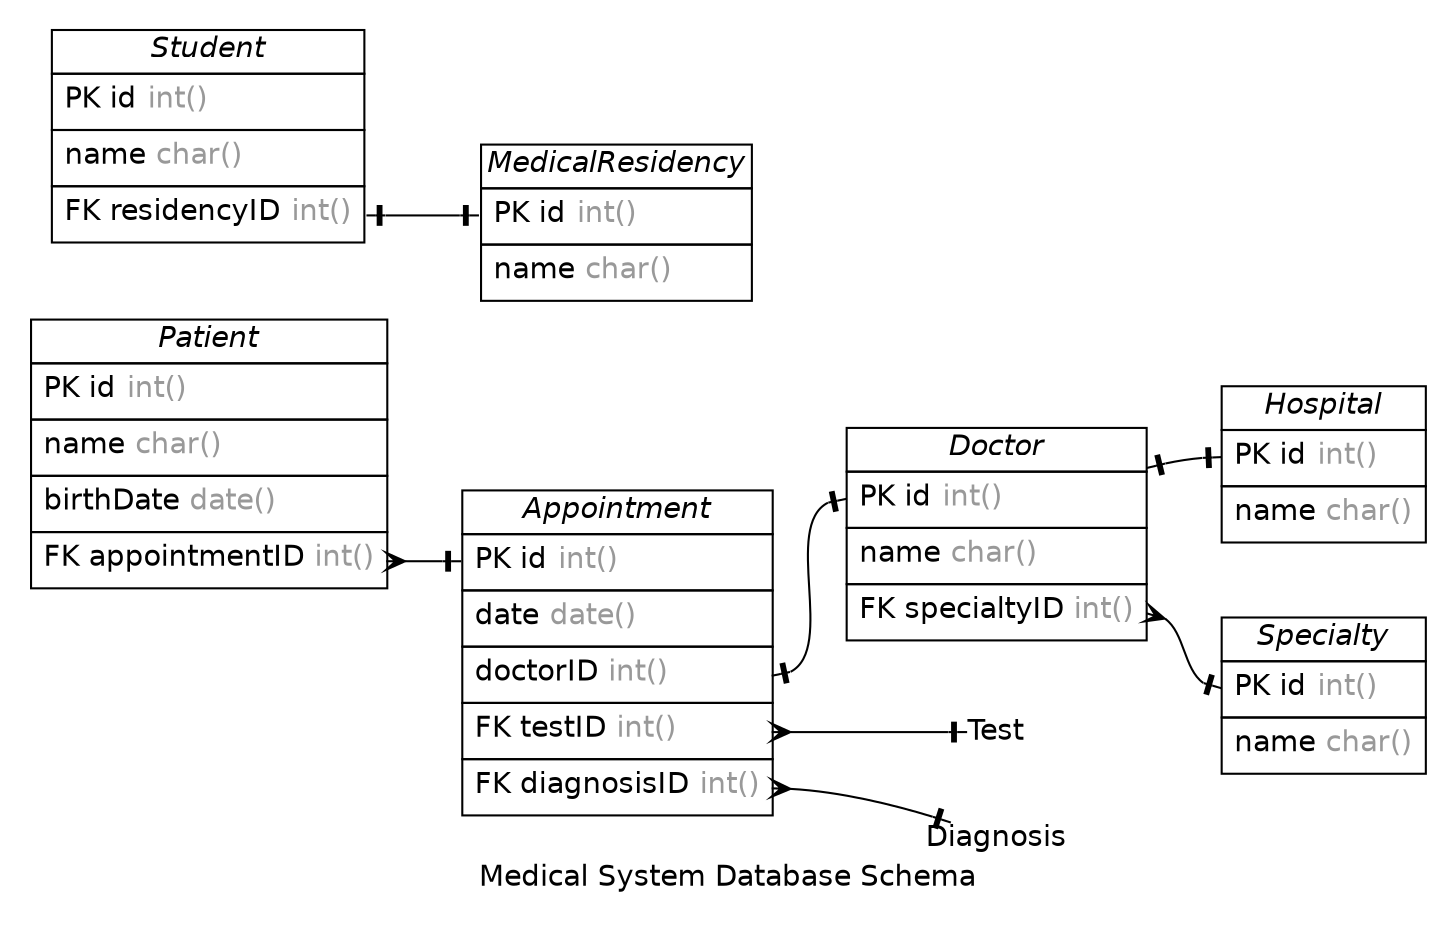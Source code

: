 /* created with ERDot < https://github.com/ehne/ERDot > */
digraph G {
    graph [
        nodesep=0.5;
        rankdir="LR";
        concentrate=true;
        splines="spline";
        fontname="Helvetica";
        pad="0.2,0.2",
        label="Medical System Database Schema",
        
    ];
    
    node [shape=plain, fontname="Helvetica"];
    edge [
        dir=both,
        fontsize=12,
        arrowsize=0.9,
        penwidth=1.0,
        labelangle=32,
        labeldistance=1.8,
        fontname="Helvetica"
    ];
    
    "Patient" [ label=<
        <table border="0" cellborder="1" cellspacing="0" >
        <tr><td><i>Patient</i></td></tr>
        <tr><td port="id" align="left" cellpadding="5">PK id <font color="grey60">int()</font></td></tr>
        <tr><td port="name" align="left" cellpadding="5">name <font color="grey60">char()</font></td></tr>
        <tr><td port="birthDate" align="left" cellpadding="5">birthDate <font color="grey60">date()</font></td></tr>
        <tr><td port="appointmentID" align="left" cellpadding="5">FK appointmentID <font color="grey60">int()</font></td></tr>
    </table>>];
    "Appointment" [ label=<
        <table border="0" cellborder="1" cellspacing="0" >
        <tr><td><i>Appointment</i></td></tr>
        <tr><td port="id" align="left" cellpadding="5">PK id <font color="grey60">int()</font></td></tr>
        <tr><td port="date" align="left" cellpadding="5">date <font color="grey60">date()</font></td></tr>
        <tr><td port="doctorID" align="left" cellpadding="5">doctorID <font color="grey60">int()</font></td></tr>
        <tr><td port="testID" align="left" cellpadding="5">FK testID <font color="grey60">int()</font></td></tr>
        <tr><td port="diagnosisID" align="left" cellpadding="5">FK diagnosisID <font color="grey60">int()</font></td></tr>
    </table>>];
    "Doctor" [ label=<
        <table border="0" cellborder="1" cellspacing="0" >
        <tr><td><i>Doctor</i></td></tr>
        <tr><td port="id" align="left" cellpadding="5">PK id <font color="grey60">int()</font></td></tr>
        <tr><td port="name" align="left" cellpadding="5">name <font color="grey60">char()</font></td></tr>
        <tr><td port="specialtyID" align="left" cellpadding="5">FK specialtyID <font color="grey60">int()</font></td></tr>
    </table>>];
    "Specialty" [ label=<
        <table border="0" cellborder="1" cellspacing="0" >
        <tr><td><i>Specialty</i></td></tr>
        <tr><td port="id" align="left" cellpadding="5">PK id <font color="grey60">int()</font></td></tr>
        <tr><td port="name" align="left" cellpadding="5">name <font color="grey60">char()</font></td></tr>
    </table>>];
    "Student" [ label=<
        <table border="0" cellborder="1" cellspacing="0" >
        <tr><td><i>Student</i></td></tr>
        <tr><td port="id" align="left" cellpadding="5">PK id <font color="grey60">int()</font></td></tr>
        <tr><td port="name" align="left" cellpadding="5">name <font color="grey60">char()</font></td></tr>
        <tr><td port="residencyID" align="left" cellpadding="5">FK residencyID <font color="grey60">int()</font></td></tr>
    </table>>];
    "MedicalResidency" [ label=<
        <table border="0" cellborder="1" cellspacing="0" >
        <tr><td><i>MedicalResidency</i></td></tr>
        <tr><td port="id" align="left" cellpadding="5">PK id <font color="grey60">int()</font></td></tr>
        <tr><td port="name" align="left" cellpadding="5">name <font color="grey60">char()</font></td></tr>
    </table>>];
    "Hospital" [ label=<
        <table border="0" cellborder="1" cellspacing="0" >
        <tr><td><i>Hospital</i></td></tr>
        <tr><td port="id" align="left" cellpadding="5">PK id <font color="grey60">int()</font></td></tr>
        <tr><td port="name" align="left" cellpadding="5">name <font color="grey60">char()</font></td></tr>
    </table>>];

    
    "Patient":"appointmentID"->"Appointment":"id" [
        arrowhead=noneotee,

        arrowtail=ocrow,
    ];

    
    "Appointment":"doctorID"->"Doctor":"id" [
        arrowhead=noneotee,

        arrowtail=noneotee,
    ];

    
    "Appointment":"testID"->"Test":"id" [
        arrowhead=noneotee,

        arrowtail=ocrow,
    ];

    
    "Appointment":"diagnosisID"->"Diagnosis":"id" [
        arrowhead=noneotee,

        arrowtail=ocrow,
    ];

    
    "Doctor":"specialtyID"->"Specialty":"id" [
        arrowhead=noneotee,

        arrowtail=ocrow,
    ];

    
    "Student":"residencyID"->"MedicalResidency":"id" [
        arrowhead=noneotee,

        arrowtail=noneotee,
    ];

    
    "Doctor":"hospitalID"->"Hospital":"id" [
        arrowhead=noneotee,

        arrowtail=noneotee,
    ];
}
